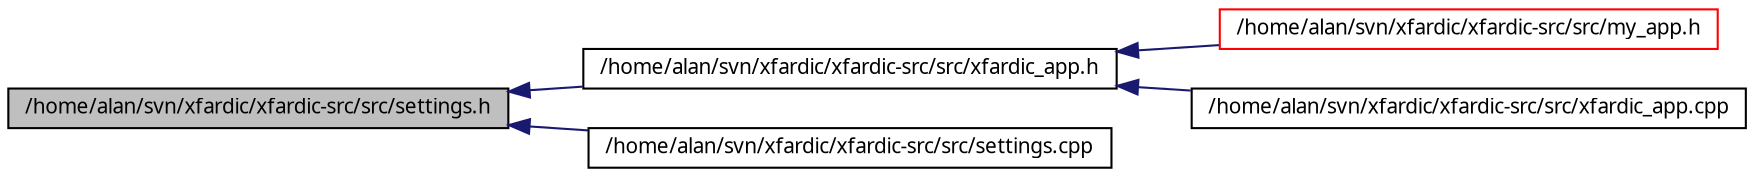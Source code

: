 digraph G
{
  edge [fontname="FreeSans.ttf",fontsize=10,labelfontname="FreeSans.ttf",labelfontsize=10];
  node [fontname="FreeSans.ttf",fontsize=10,shape=record];
  rankdir=LR;
  Node1 [label="/home/alan/svn/xfardic/xfardic-src/src/settings.h",height=0.2,width=0.4,color="black", fillcolor="grey75", style="filled" fontcolor="black"];
  Node1 -> Node2 [dir=back,color="midnightblue",fontsize=10,style="solid",fontname="FreeSans.ttf"];
  Node2 [label="/home/alan/svn/xfardic/xfardic-src/src/xfardic_app.h",height=0.2,width=0.4,color="black", fillcolor="white", style="filled",URL="$xfardic__app_8h.html"];
  Node2 -> Node3 [dir=back,color="midnightblue",fontsize=10,style="solid",fontname="FreeSans.ttf"];
  Node3 [label="/home/alan/svn/xfardic/xfardic-src/src/my_app.h",height=0.2,width=0.4,color="red", fillcolor="white", style="filled",URL="$my__app_8h.html"];
  Node2 -> Node4 [dir=back,color="midnightblue",fontsize=10,style="solid",fontname="FreeSans.ttf"];
  Node4 [label="/home/alan/svn/xfardic/xfardic-src/src/xfardic_app.cpp",height=0.2,width=0.4,color="black", fillcolor="white", style="filled",URL="$xfardic__app_8cpp.html"];
  Node1 -> Node5 [dir=back,color="midnightblue",fontsize=10,style="solid",fontname="FreeSans.ttf"];
  Node5 [label="/home/alan/svn/xfardic/xfardic-src/src/settings.cpp",height=0.2,width=0.4,color="black", fillcolor="white", style="filled",URL="$settings_8cpp.html"];
}
